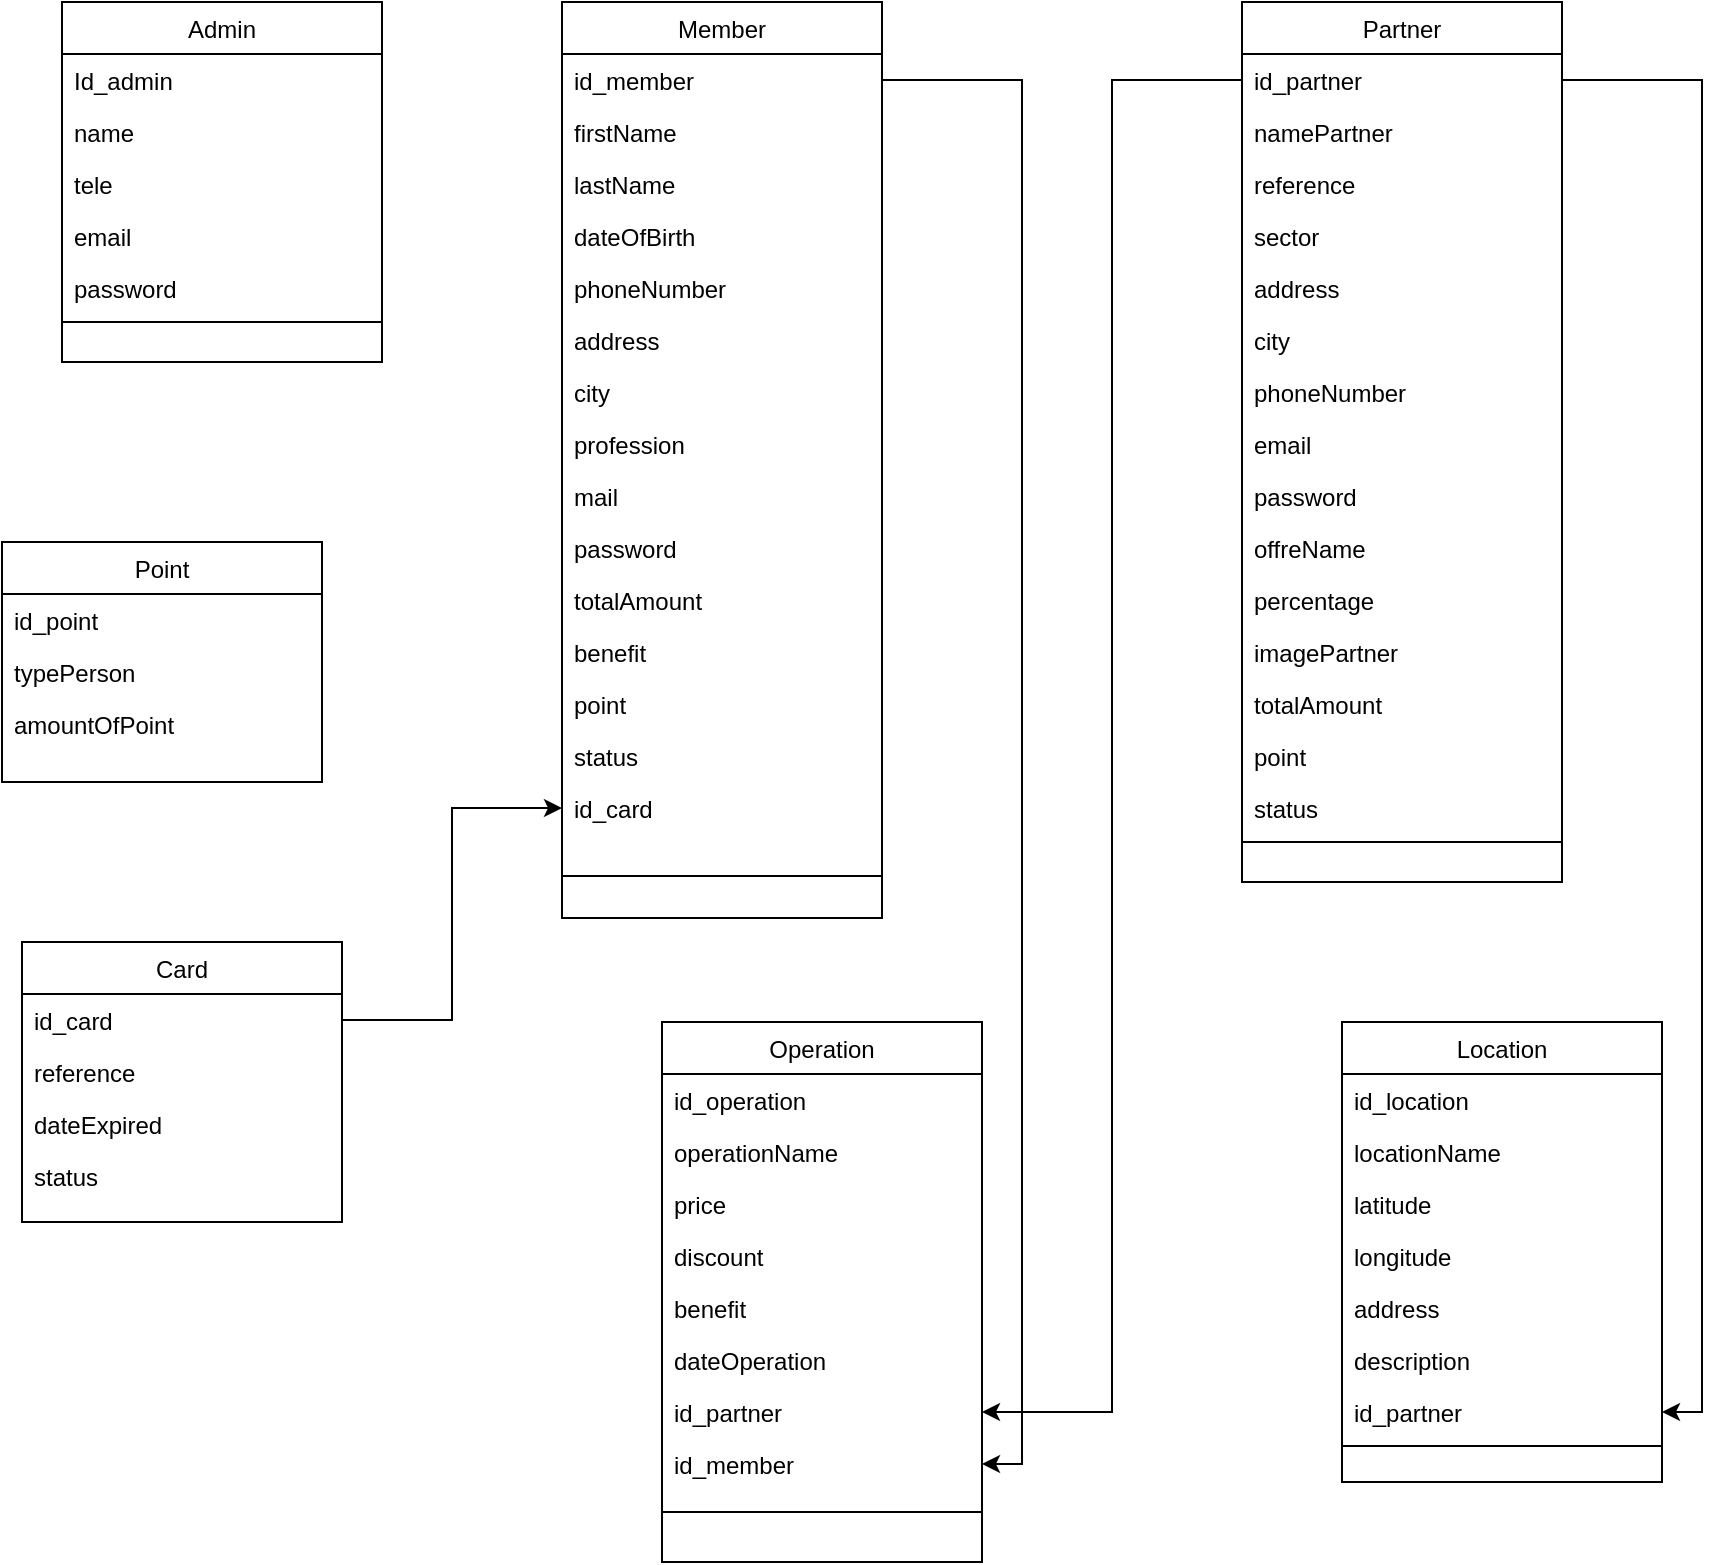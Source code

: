 <mxfile version="15.8.2" type="github">
  <diagram id="C5RBs43oDa-KdzZeNtuy" name="Page-1">
    <mxGraphModel dx="1421" dy="567" grid="1" gridSize="10" guides="1" tooltips="1" connect="1" arrows="1" fold="1" page="0" pageScale="1" pageWidth="827" pageHeight="1169" background="none" math="0" shadow="0">
      <root>
        <mxCell id="WIyWlLk6GJQsqaUBKTNV-0" />
        <mxCell id="WIyWlLk6GJQsqaUBKTNV-1" parent="WIyWlLk6GJQsqaUBKTNV-0" />
        <mxCell id="zkfFHV4jXpPFQw0GAbJ--17" value="Admin" style="swimlane;fontStyle=0;align=center;verticalAlign=top;childLayout=stackLayout;horizontal=1;startSize=26;horizontalStack=0;resizeParent=1;resizeLast=0;collapsible=1;marginBottom=0;rounded=0;shadow=0;strokeWidth=1;" parent="WIyWlLk6GJQsqaUBKTNV-1" vertex="1">
          <mxGeometry x="20" y="40" width="160" height="180" as="geometry">
            <mxRectangle x="550" y="140" width="160" height="26" as="alternateBounds" />
          </mxGeometry>
        </mxCell>
        <mxCell id="zkfFHV4jXpPFQw0GAbJ--18" value="Id_admin" style="text;align=left;verticalAlign=top;spacingLeft=4;spacingRight=4;overflow=hidden;rotatable=0;points=[[0,0.5],[1,0.5]];portConstraint=eastwest;" parent="zkfFHV4jXpPFQw0GAbJ--17" vertex="1">
          <mxGeometry y="26" width="160" height="26" as="geometry" />
        </mxCell>
        <mxCell id="zkfFHV4jXpPFQw0GAbJ--19" value="name" style="text;align=left;verticalAlign=top;spacingLeft=4;spacingRight=4;overflow=hidden;rotatable=0;points=[[0,0.5],[1,0.5]];portConstraint=eastwest;rounded=0;shadow=0;html=0;" parent="zkfFHV4jXpPFQw0GAbJ--17" vertex="1">
          <mxGeometry y="52" width="160" height="26" as="geometry" />
        </mxCell>
        <mxCell id="zkfFHV4jXpPFQw0GAbJ--21" value="tele" style="text;align=left;verticalAlign=top;spacingLeft=4;spacingRight=4;overflow=hidden;rotatable=0;points=[[0,0.5],[1,0.5]];portConstraint=eastwest;rounded=0;shadow=0;html=0;" parent="zkfFHV4jXpPFQw0GAbJ--17" vertex="1">
          <mxGeometry y="78" width="160" height="26" as="geometry" />
        </mxCell>
        <mxCell id="zkfFHV4jXpPFQw0GAbJ--20" value="email" style="text;align=left;verticalAlign=top;spacingLeft=4;spacingRight=4;overflow=hidden;rotatable=0;points=[[0,0.5],[1,0.5]];portConstraint=eastwest;rounded=0;shadow=0;html=0;" parent="zkfFHV4jXpPFQw0GAbJ--17" vertex="1">
          <mxGeometry y="104" width="160" height="26" as="geometry" />
        </mxCell>
        <mxCell id="zkfFHV4jXpPFQw0GAbJ--22" value="password" style="text;align=left;verticalAlign=top;spacingLeft=4;spacingRight=4;overflow=hidden;rotatable=0;points=[[0,0.5],[1,0.5]];portConstraint=eastwest;rounded=0;shadow=0;html=0;" parent="zkfFHV4jXpPFQw0GAbJ--17" vertex="1">
          <mxGeometry y="130" width="160" height="26" as="geometry" />
        </mxCell>
        <mxCell id="zkfFHV4jXpPFQw0GAbJ--23" value="" style="line;html=1;strokeWidth=1;align=left;verticalAlign=middle;spacingTop=-1;spacingLeft=3;spacingRight=3;rotatable=0;labelPosition=right;points=[];portConstraint=eastwest;" parent="zkfFHV4jXpPFQw0GAbJ--17" vertex="1">
          <mxGeometry y="156" width="160" height="8" as="geometry" />
        </mxCell>
        <mxCell id="i-y7c7da-EW6H__jYNz6-0" value="Member" style="swimlane;fontStyle=0;align=center;verticalAlign=top;childLayout=stackLayout;horizontal=1;startSize=26;horizontalStack=0;resizeParent=1;resizeLast=0;collapsible=1;marginBottom=0;rounded=0;shadow=0;strokeWidth=1;" vertex="1" parent="WIyWlLk6GJQsqaUBKTNV-1">
          <mxGeometry x="270" y="40" width="160" height="458" as="geometry">
            <mxRectangle x="550" y="140" width="160" height="26" as="alternateBounds" />
          </mxGeometry>
        </mxCell>
        <mxCell id="i-y7c7da-EW6H__jYNz6-1" value="id_member" style="text;align=left;verticalAlign=top;spacingLeft=4;spacingRight=4;overflow=hidden;rotatable=0;points=[[0,0.5],[1,0.5]];portConstraint=eastwest;" vertex="1" parent="i-y7c7da-EW6H__jYNz6-0">
          <mxGeometry y="26" width="160" height="26" as="geometry" />
        </mxCell>
        <mxCell id="i-y7c7da-EW6H__jYNz6-2" value="firstName" style="text;align=left;verticalAlign=top;spacingLeft=4;spacingRight=4;overflow=hidden;rotatable=0;points=[[0,0.5],[1,0.5]];portConstraint=eastwest;rounded=0;shadow=0;html=0;" vertex="1" parent="i-y7c7da-EW6H__jYNz6-0">
          <mxGeometry y="52" width="160" height="26" as="geometry" />
        </mxCell>
        <mxCell id="i-y7c7da-EW6H__jYNz6-3" value="lastName" style="text;align=left;verticalAlign=top;spacingLeft=4;spacingRight=4;overflow=hidden;rotatable=0;points=[[0,0.5],[1,0.5]];portConstraint=eastwest;rounded=0;shadow=0;html=0;" vertex="1" parent="i-y7c7da-EW6H__jYNz6-0">
          <mxGeometry y="78" width="160" height="26" as="geometry" />
        </mxCell>
        <mxCell id="i-y7c7da-EW6H__jYNz6-4" value="dateOfBirth" style="text;align=left;verticalAlign=top;spacingLeft=4;spacingRight=4;overflow=hidden;rotatable=0;points=[[0,0.5],[1,0.5]];portConstraint=eastwest;rounded=0;shadow=0;html=0;" vertex="1" parent="i-y7c7da-EW6H__jYNz6-0">
          <mxGeometry y="104" width="160" height="26" as="geometry" />
        </mxCell>
        <mxCell id="i-y7c7da-EW6H__jYNz6-5" value="phoneNumber" style="text;align=left;verticalAlign=top;spacingLeft=4;spacingRight=4;overflow=hidden;rotatable=0;points=[[0,0.5],[1,0.5]];portConstraint=eastwest;rounded=0;shadow=0;html=0;" vertex="1" parent="i-y7c7da-EW6H__jYNz6-0">
          <mxGeometry y="130" width="160" height="26" as="geometry" />
        </mxCell>
        <mxCell id="i-y7c7da-EW6H__jYNz6-45" value="address" style="text;align=left;verticalAlign=top;spacingLeft=4;spacingRight=4;overflow=hidden;rotatable=0;points=[[0,0.5],[1,0.5]];portConstraint=eastwest;rounded=0;shadow=0;html=0;" vertex="1" parent="i-y7c7da-EW6H__jYNz6-0">
          <mxGeometry y="156" width="160" height="26" as="geometry" />
        </mxCell>
        <mxCell id="i-y7c7da-EW6H__jYNz6-46" value="city" style="text;align=left;verticalAlign=top;spacingLeft=4;spacingRight=4;overflow=hidden;rotatable=0;points=[[0,0.5],[1,0.5]];portConstraint=eastwest;rounded=0;shadow=0;html=0;" vertex="1" parent="i-y7c7da-EW6H__jYNz6-0">
          <mxGeometry y="182" width="160" height="26" as="geometry" />
        </mxCell>
        <mxCell id="i-y7c7da-EW6H__jYNz6-47" value="profession" style="text;align=left;verticalAlign=top;spacingLeft=4;spacingRight=4;overflow=hidden;rotatable=0;points=[[0,0.5],[1,0.5]];portConstraint=eastwest;rounded=0;shadow=0;html=0;" vertex="1" parent="i-y7c7da-EW6H__jYNz6-0">
          <mxGeometry y="208" width="160" height="26" as="geometry" />
        </mxCell>
        <mxCell id="i-y7c7da-EW6H__jYNz6-48" value="mail" style="text;align=left;verticalAlign=top;spacingLeft=4;spacingRight=4;overflow=hidden;rotatable=0;points=[[0,0.5],[1,0.5]];portConstraint=eastwest;rounded=0;shadow=0;html=0;" vertex="1" parent="i-y7c7da-EW6H__jYNz6-0">
          <mxGeometry y="234" width="160" height="26" as="geometry" />
        </mxCell>
        <mxCell id="i-y7c7da-EW6H__jYNz6-50" value="password" style="text;align=left;verticalAlign=top;spacingLeft=4;spacingRight=4;overflow=hidden;rotatable=0;points=[[0,0.5],[1,0.5]];portConstraint=eastwest;rounded=0;shadow=0;html=0;" vertex="1" parent="i-y7c7da-EW6H__jYNz6-0">
          <mxGeometry y="260" width="160" height="26" as="geometry" />
        </mxCell>
        <mxCell id="i-y7c7da-EW6H__jYNz6-84" value="totalAmount" style="text;align=left;verticalAlign=top;spacingLeft=4;spacingRight=4;overflow=hidden;rotatable=0;points=[[0,0.5],[1,0.5]];portConstraint=eastwest;rounded=0;shadow=0;html=0;" vertex="1" parent="i-y7c7da-EW6H__jYNz6-0">
          <mxGeometry y="286" width="160" height="26" as="geometry" />
        </mxCell>
        <mxCell id="i-y7c7da-EW6H__jYNz6-51" value="benefit" style="text;align=left;verticalAlign=top;spacingLeft=4;spacingRight=4;overflow=hidden;rotatable=0;points=[[0,0.5],[1,0.5]];portConstraint=eastwest;rounded=0;shadow=0;html=0;" vertex="1" parent="i-y7c7da-EW6H__jYNz6-0">
          <mxGeometry y="312" width="160" height="26" as="geometry" />
        </mxCell>
        <mxCell id="i-y7c7da-EW6H__jYNz6-52" value="point" style="text;align=left;verticalAlign=top;spacingLeft=4;spacingRight=4;overflow=hidden;rotatable=0;points=[[0,0.5],[1,0.5]];portConstraint=eastwest;rounded=0;shadow=0;html=0;" vertex="1" parent="i-y7c7da-EW6H__jYNz6-0">
          <mxGeometry y="338" width="160" height="26" as="geometry" />
        </mxCell>
        <mxCell id="i-y7c7da-EW6H__jYNz6-53" value="status" style="text;align=left;verticalAlign=top;spacingLeft=4;spacingRight=4;overflow=hidden;rotatable=0;points=[[0,0.5],[1,0.5]];portConstraint=eastwest;rounded=0;shadow=0;html=0;" vertex="1" parent="i-y7c7da-EW6H__jYNz6-0">
          <mxGeometry y="364" width="160" height="26" as="geometry" />
        </mxCell>
        <mxCell id="i-y7c7da-EW6H__jYNz6-54" value="id_card" style="text;align=left;verticalAlign=top;spacingLeft=4;spacingRight=4;overflow=hidden;rotatable=0;points=[[0,0.5],[1,0.5]];portConstraint=eastwest;rounded=0;shadow=0;html=0;" vertex="1" parent="i-y7c7da-EW6H__jYNz6-0">
          <mxGeometry y="390" width="160" height="26" as="geometry" />
        </mxCell>
        <mxCell id="i-y7c7da-EW6H__jYNz6-6" value="" style="line;html=1;strokeWidth=1;align=left;verticalAlign=middle;spacingTop=-1;spacingLeft=3;spacingRight=3;rotatable=0;labelPosition=right;points=[];portConstraint=eastwest;" vertex="1" parent="i-y7c7da-EW6H__jYNz6-0">
          <mxGeometry y="416" width="160" height="42" as="geometry" />
        </mxCell>
        <mxCell id="i-y7c7da-EW6H__jYNz6-9" value="Card" style="swimlane;fontStyle=0;align=center;verticalAlign=top;childLayout=stackLayout;horizontal=1;startSize=26;horizontalStack=0;resizeParent=1;resizeLast=0;collapsible=1;marginBottom=0;rounded=0;shadow=0;strokeWidth=1;" vertex="1" parent="WIyWlLk6GJQsqaUBKTNV-1">
          <mxGeometry y="510" width="160" height="140" as="geometry">
            <mxRectangle x="550" y="140" width="160" height="26" as="alternateBounds" />
          </mxGeometry>
        </mxCell>
        <mxCell id="i-y7c7da-EW6H__jYNz6-10" value="id_card" style="text;align=left;verticalAlign=top;spacingLeft=4;spacingRight=4;overflow=hidden;rotatable=0;points=[[0,0.5],[1,0.5]];portConstraint=eastwest;" vertex="1" parent="i-y7c7da-EW6H__jYNz6-9">
          <mxGeometry y="26" width="160" height="26" as="geometry" />
        </mxCell>
        <mxCell id="i-y7c7da-EW6H__jYNz6-11" value="reference" style="text;align=left;verticalAlign=top;spacingLeft=4;spacingRight=4;overflow=hidden;rotatable=0;points=[[0,0.5],[1,0.5]];portConstraint=eastwest;rounded=0;shadow=0;html=0;" vertex="1" parent="i-y7c7da-EW6H__jYNz6-9">
          <mxGeometry y="52" width="160" height="26" as="geometry" />
        </mxCell>
        <mxCell id="i-y7c7da-EW6H__jYNz6-12" value="dateExpired" style="text;align=left;verticalAlign=top;spacingLeft=4;spacingRight=4;overflow=hidden;rotatable=0;points=[[0,0.5],[1,0.5]];portConstraint=eastwest;rounded=0;shadow=0;html=0;" vertex="1" parent="i-y7c7da-EW6H__jYNz6-9">
          <mxGeometry y="78" width="160" height="26" as="geometry" />
        </mxCell>
        <mxCell id="i-y7c7da-EW6H__jYNz6-13" value="status" style="text;align=left;verticalAlign=top;spacingLeft=4;spacingRight=4;overflow=hidden;rotatable=0;points=[[0,0.5],[1,0.5]];portConstraint=eastwest;rounded=0;shadow=0;html=0;" vertex="1" parent="i-y7c7da-EW6H__jYNz6-9">
          <mxGeometry y="104" width="160" height="26" as="geometry" />
        </mxCell>
        <mxCell id="i-y7c7da-EW6H__jYNz6-18" value="Partner" style="swimlane;fontStyle=0;align=center;verticalAlign=top;childLayout=stackLayout;horizontal=1;startSize=26;horizontalStack=0;resizeParent=1;resizeLast=0;collapsible=1;marginBottom=0;rounded=0;shadow=0;strokeWidth=1;" vertex="1" parent="WIyWlLk6GJQsqaUBKTNV-1">
          <mxGeometry x="610" y="40" width="160" height="440" as="geometry">
            <mxRectangle x="550" y="140" width="160" height="26" as="alternateBounds" />
          </mxGeometry>
        </mxCell>
        <mxCell id="i-y7c7da-EW6H__jYNz6-19" value="id_partner" style="text;align=left;verticalAlign=top;spacingLeft=4;spacingRight=4;overflow=hidden;rotatable=0;points=[[0,0.5],[1,0.5]];portConstraint=eastwest;" vertex="1" parent="i-y7c7da-EW6H__jYNz6-18">
          <mxGeometry y="26" width="160" height="26" as="geometry" />
        </mxCell>
        <mxCell id="i-y7c7da-EW6H__jYNz6-20" value="namePartner" style="text;align=left;verticalAlign=top;spacingLeft=4;spacingRight=4;overflow=hidden;rotatable=0;points=[[0,0.5],[1,0.5]];portConstraint=eastwest;rounded=0;shadow=0;html=0;" vertex="1" parent="i-y7c7da-EW6H__jYNz6-18">
          <mxGeometry y="52" width="160" height="26" as="geometry" />
        </mxCell>
        <mxCell id="i-y7c7da-EW6H__jYNz6-21" value="reference" style="text;align=left;verticalAlign=top;spacingLeft=4;spacingRight=4;overflow=hidden;rotatable=0;points=[[0,0.5],[1,0.5]];portConstraint=eastwest;rounded=0;shadow=0;html=0;" vertex="1" parent="i-y7c7da-EW6H__jYNz6-18">
          <mxGeometry y="78" width="160" height="26" as="geometry" />
        </mxCell>
        <mxCell id="i-y7c7da-EW6H__jYNz6-22" value="sector" style="text;align=left;verticalAlign=top;spacingLeft=4;spacingRight=4;overflow=hidden;rotatable=0;points=[[0,0.5],[1,0.5]];portConstraint=eastwest;rounded=0;shadow=0;html=0;" vertex="1" parent="i-y7c7da-EW6H__jYNz6-18">
          <mxGeometry y="104" width="160" height="26" as="geometry" />
        </mxCell>
        <mxCell id="i-y7c7da-EW6H__jYNz6-23" value="address" style="text;align=left;verticalAlign=top;spacingLeft=4;spacingRight=4;overflow=hidden;rotatable=0;points=[[0,0.5],[1,0.5]];portConstraint=eastwest;rounded=0;shadow=0;html=0;" vertex="1" parent="i-y7c7da-EW6H__jYNz6-18">
          <mxGeometry y="130" width="160" height="26" as="geometry" />
        </mxCell>
        <mxCell id="i-y7c7da-EW6H__jYNz6-59" value="city" style="text;align=left;verticalAlign=top;spacingLeft=4;spacingRight=4;overflow=hidden;rotatable=0;points=[[0,0.5],[1,0.5]];portConstraint=eastwest;rounded=0;shadow=0;html=0;" vertex="1" parent="i-y7c7da-EW6H__jYNz6-18">
          <mxGeometry y="156" width="160" height="26" as="geometry" />
        </mxCell>
        <mxCell id="i-y7c7da-EW6H__jYNz6-60" value="phoneNumber" style="text;align=left;verticalAlign=top;spacingLeft=4;spacingRight=4;overflow=hidden;rotatable=0;points=[[0,0.5],[1,0.5]];portConstraint=eastwest;rounded=0;shadow=0;html=0;" vertex="1" parent="i-y7c7da-EW6H__jYNz6-18">
          <mxGeometry y="182" width="160" height="26" as="geometry" />
        </mxCell>
        <mxCell id="i-y7c7da-EW6H__jYNz6-61" value="email" style="text;align=left;verticalAlign=top;spacingLeft=4;spacingRight=4;overflow=hidden;rotatable=0;points=[[0,0.5],[1,0.5]];portConstraint=eastwest;rounded=0;shadow=0;html=0;" vertex="1" parent="i-y7c7da-EW6H__jYNz6-18">
          <mxGeometry y="208" width="160" height="26" as="geometry" />
        </mxCell>
        <mxCell id="i-y7c7da-EW6H__jYNz6-62" value="password" style="text;align=left;verticalAlign=top;spacingLeft=4;spacingRight=4;overflow=hidden;rotatable=0;points=[[0,0.5],[1,0.5]];portConstraint=eastwest;rounded=0;shadow=0;html=0;" vertex="1" parent="i-y7c7da-EW6H__jYNz6-18">
          <mxGeometry y="234" width="160" height="26" as="geometry" />
        </mxCell>
        <mxCell id="i-y7c7da-EW6H__jYNz6-63" value="offreName" style="text;align=left;verticalAlign=top;spacingLeft=4;spacingRight=4;overflow=hidden;rotatable=0;points=[[0,0.5],[1,0.5]];portConstraint=eastwest;rounded=0;shadow=0;html=0;" vertex="1" parent="i-y7c7da-EW6H__jYNz6-18">
          <mxGeometry y="260" width="160" height="26" as="geometry" />
        </mxCell>
        <mxCell id="i-y7c7da-EW6H__jYNz6-65" value="percentage" style="text;align=left;verticalAlign=top;spacingLeft=4;spacingRight=4;overflow=hidden;rotatable=0;points=[[0,0.5],[1,0.5]];portConstraint=eastwest;rounded=0;shadow=0;html=0;" vertex="1" parent="i-y7c7da-EW6H__jYNz6-18">
          <mxGeometry y="286" width="160" height="26" as="geometry" />
        </mxCell>
        <mxCell id="i-y7c7da-EW6H__jYNz6-66" value="imagePartner" style="text;align=left;verticalAlign=top;spacingLeft=4;spacingRight=4;overflow=hidden;rotatable=0;points=[[0,0.5],[1,0.5]];portConstraint=eastwest;rounded=0;shadow=0;html=0;" vertex="1" parent="i-y7c7da-EW6H__jYNz6-18">
          <mxGeometry y="312" width="160" height="26" as="geometry" />
        </mxCell>
        <mxCell id="i-y7c7da-EW6H__jYNz6-67" value="totalAmount" style="text;align=left;verticalAlign=top;spacingLeft=4;spacingRight=4;overflow=hidden;rotatable=0;points=[[0,0.5],[1,0.5]];portConstraint=eastwest;rounded=0;shadow=0;html=0;" vertex="1" parent="i-y7c7da-EW6H__jYNz6-18">
          <mxGeometry y="338" width="160" height="26" as="geometry" />
        </mxCell>
        <mxCell id="i-y7c7da-EW6H__jYNz6-68" value="point" style="text;align=left;verticalAlign=top;spacingLeft=4;spacingRight=4;overflow=hidden;rotatable=0;points=[[0,0.5],[1,0.5]];portConstraint=eastwest;rounded=0;shadow=0;html=0;" vertex="1" parent="i-y7c7da-EW6H__jYNz6-18">
          <mxGeometry y="364" width="160" height="26" as="geometry" />
        </mxCell>
        <mxCell id="i-y7c7da-EW6H__jYNz6-64" value="status" style="text;align=left;verticalAlign=top;spacingLeft=4;spacingRight=4;overflow=hidden;rotatable=0;points=[[0,0.5],[1,0.5]];portConstraint=eastwest;rounded=0;shadow=0;html=0;" vertex="1" parent="i-y7c7da-EW6H__jYNz6-18">
          <mxGeometry y="390" width="160" height="26" as="geometry" />
        </mxCell>
        <mxCell id="i-y7c7da-EW6H__jYNz6-24" value="" style="line;html=1;strokeWidth=1;align=left;verticalAlign=middle;spacingTop=-1;spacingLeft=3;spacingRight=3;rotatable=0;labelPosition=right;points=[];portConstraint=eastwest;" vertex="1" parent="i-y7c7da-EW6H__jYNz6-18">
          <mxGeometry y="416" width="160" height="8" as="geometry" />
        </mxCell>
        <mxCell id="i-y7c7da-EW6H__jYNz6-27" value="Operation" style="swimlane;fontStyle=0;align=center;verticalAlign=top;childLayout=stackLayout;horizontal=1;startSize=26;horizontalStack=0;resizeParent=1;resizeLast=0;collapsible=1;marginBottom=0;rounded=0;shadow=0;strokeWidth=1;" vertex="1" parent="WIyWlLk6GJQsqaUBKTNV-1">
          <mxGeometry x="320" y="550" width="160" height="270" as="geometry">
            <mxRectangle x="550" y="140" width="160" height="26" as="alternateBounds" />
          </mxGeometry>
        </mxCell>
        <mxCell id="i-y7c7da-EW6H__jYNz6-28" value="id_operation" style="text;align=left;verticalAlign=top;spacingLeft=4;spacingRight=4;overflow=hidden;rotatable=0;points=[[0,0.5],[1,0.5]];portConstraint=eastwest;" vertex="1" parent="i-y7c7da-EW6H__jYNz6-27">
          <mxGeometry y="26" width="160" height="26" as="geometry" />
        </mxCell>
        <mxCell id="i-y7c7da-EW6H__jYNz6-29" value="operationName" style="text;align=left;verticalAlign=top;spacingLeft=4;spacingRight=4;overflow=hidden;rotatable=0;points=[[0,0.5],[1,0.5]];portConstraint=eastwest;rounded=0;shadow=0;html=0;" vertex="1" parent="i-y7c7da-EW6H__jYNz6-27">
          <mxGeometry y="52" width="160" height="26" as="geometry" />
        </mxCell>
        <mxCell id="i-y7c7da-EW6H__jYNz6-30" value="price" style="text;align=left;verticalAlign=top;spacingLeft=4;spacingRight=4;overflow=hidden;rotatable=0;points=[[0,0.5],[1,0.5]];portConstraint=eastwest;rounded=0;shadow=0;html=0;" vertex="1" parent="i-y7c7da-EW6H__jYNz6-27">
          <mxGeometry y="78" width="160" height="26" as="geometry" />
        </mxCell>
        <mxCell id="i-y7c7da-EW6H__jYNz6-31" value="discount" style="text;align=left;verticalAlign=top;spacingLeft=4;spacingRight=4;overflow=hidden;rotatable=0;points=[[0,0.5],[1,0.5]];portConstraint=eastwest;rounded=0;shadow=0;html=0;" vertex="1" parent="i-y7c7da-EW6H__jYNz6-27">
          <mxGeometry y="104" width="160" height="26" as="geometry" />
        </mxCell>
        <mxCell id="i-y7c7da-EW6H__jYNz6-32" value="benefit" style="text;align=left;verticalAlign=top;spacingLeft=4;spacingRight=4;overflow=hidden;rotatable=0;points=[[0,0.5],[1,0.5]];portConstraint=eastwest;rounded=0;shadow=0;html=0;" vertex="1" parent="i-y7c7da-EW6H__jYNz6-27">
          <mxGeometry y="130" width="160" height="26" as="geometry" />
        </mxCell>
        <mxCell id="i-y7c7da-EW6H__jYNz6-85" value="dateOperation" style="text;align=left;verticalAlign=top;spacingLeft=4;spacingRight=4;overflow=hidden;rotatable=0;points=[[0,0.5],[1,0.5]];portConstraint=eastwest;rounded=0;shadow=0;html=0;" vertex="1" parent="i-y7c7da-EW6H__jYNz6-27">
          <mxGeometry y="156" width="160" height="26" as="geometry" />
        </mxCell>
        <mxCell id="i-y7c7da-EW6H__jYNz6-71" value="id_partner" style="text;align=left;verticalAlign=top;spacingLeft=4;spacingRight=4;overflow=hidden;rotatable=0;points=[[0,0.5],[1,0.5]];portConstraint=eastwest;rounded=0;shadow=0;html=0;" vertex="1" parent="i-y7c7da-EW6H__jYNz6-27">
          <mxGeometry y="182" width="160" height="26" as="geometry" />
        </mxCell>
        <mxCell id="i-y7c7da-EW6H__jYNz6-72" value="id_member" style="text;align=left;verticalAlign=top;spacingLeft=4;spacingRight=4;overflow=hidden;rotatable=0;points=[[0,0.5],[1,0.5]];portConstraint=eastwest;rounded=0;shadow=0;html=0;" vertex="1" parent="i-y7c7da-EW6H__jYNz6-27">
          <mxGeometry y="208" width="160" height="26" as="geometry" />
        </mxCell>
        <mxCell id="i-y7c7da-EW6H__jYNz6-33" value="" style="line;html=1;strokeWidth=1;align=left;verticalAlign=middle;spacingTop=-1;spacingLeft=3;spacingRight=3;rotatable=0;labelPosition=right;points=[];portConstraint=eastwest;" vertex="1" parent="i-y7c7da-EW6H__jYNz6-27">
          <mxGeometry y="234" width="160" height="22" as="geometry" />
        </mxCell>
        <mxCell id="i-y7c7da-EW6H__jYNz6-36" value="Location" style="swimlane;fontStyle=0;align=center;verticalAlign=top;childLayout=stackLayout;horizontal=1;startSize=26;horizontalStack=0;resizeParent=1;resizeLast=0;collapsible=1;marginBottom=0;rounded=0;shadow=0;strokeWidth=1;" vertex="1" parent="WIyWlLk6GJQsqaUBKTNV-1">
          <mxGeometry x="660" y="550" width="160" height="230" as="geometry">
            <mxRectangle x="550" y="140" width="160" height="26" as="alternateBounds" />
          </mxGeometry>
        </mxCell>
        <mxCell id="i-y7c7da-EW6H__jYNz6-37" value="id_location" style="text;align=left;verticalAlign=top;spacingLeft=4;spacingRight=4;overflow=hidden;rotatable=0;points=[[0,0.5],[1,0.5]];portConstraint=eastwest;" vertex="1" parent="i-y7c7da-EW6H__jYNz6-36">
          <mxGeometry y="26" width="160" height="26" as="geometry" />
        </mxCell>
        <mxCell id="i-y7c7da-EW6H__jYNz6-38" value="locationName" style="text;align=left;verticalAlign=top;spacingLeft=4;spacingRight=4;overflow=hidden;rotatable=0;points=[[0,0.5],[1,0.5]];portConstraint=eastwest;rounded=0;shadow=0;html=0;" vertex="1" parent="i-y7c7da-EW6H__jYNz6-36">
          <mxGeometry y="52" width="160" height="26" as="geometry" />
        </mxCell>
        <mxCell id="i-y7c7da-EW6H__jYNz6-39" value="latitude" style="text;align=left;verticalAlign=top;spacingLeft=4;spacingRight=4;overflow=hidden;rotatable=0;points=[[0,0.5],[1,0.5]];portConstraint=eastwest;rounded=0;shadow=0;html=0;" vertex="1" parent="i-y7c7da-EW6H__jYNz6-36">
          <mxGeometry y="78" width="160" height="26" as="geometry" />
        </mxCell>
        <mxCell id="i-y7c7da-EW6H__jYNz6-40" value="longitude" style="text;align=left;verticalAlign=top;spacingLeft=4;spacingRight=4;overflow=hidden;rotatable=0;points=[[0,0.5],[1,0.5]];portConstraint=eastwest;rounded=0;shadow=0;html=0;" vertex="1" parent="i-y7c7da-EW6H__jYNz6-36">
          <mxGeometry y="104" width="160" height="26" as="geometry" />
        </mxCell>
        <mxCell id="i-y7c7da-EW6H__jYNz6-41" value="address" style="text;align=left;verticalAlign=top;spacingLeft=4;spacingRight=4;overflow=hidden;rotatable=0;points=[[0,0.5],[1,0.5]];portConstraint=eastwest;rounded=0;shadow=0;html=0;" vertex="1" parent="i-y7c7da-EW6H__jYNz6-36">
          <mxGeometry y="130" width="160" height="26" as="geometry" />
        </mxCell>
        <mxCell id="i-y7c7da-EW6H__jYNz6-86" value="description" style="text;align=left;verticalAlign=top;spacingLeft=4;spacingRight=4;overflow=hidden;rotatable=0;points=[[0,0.5],[1,0.5]];portConstraint=eastwest;rounded=0;shadow=0;html=0;" vertex="1" parent="i-y7c7da-EW6H__jYNz6-36">
          <mxGeometry y="156" width="160" height="26" as="geometry" />
        </mxCell>
        <mxCell id="i-y7c7da-EW6H__jYNz6-74" value="id_partner" style="text;align=left;verticalAlign=top;spacingLeft=4;spacingRight=4;overflow=hidden;rotatable=0;points=[[0,0.5],[1,0.5]];portConstraint=eastwest;rounded=0;shadow=0;html=0;" vertex="1" parent="i-y7c7da-EW6H__jYNz6-36">
          <mxGeometry y="182" width="160" height="26" as="geometry" />
        </mxCell>
        <mxCell id="i-y7c7da-EW6H__jYNz6-42" value="" style="line;html=1;strokeWidth=1;align=left;verticalAlign=middle;spacingTop=-1;spacingLeft=3;spacingRight=3;rotatable=0;labelPosition=right;points=[];portConstraint=eastwest;" vertex="1" parent="i-y7c7da-EW6H__jYNz6-36">
          <mxGeometry y="208" width="160" height="8" as="geometry" />
        </mxCell>
        <mxCell id="i-y7c7da-EW6H__jYNz6-75" style="edgeStyle=orthogonalEdgeStyle;rounded=0;orthogonalLoop=1;jettySize=auto;html=1;entryX=1;entryY=0.5;entryDx=0;entryDy=0;" edge="1" parent="WIyWlLk6GJQsqaUBKTNV-1" source="i-y7c7da-EW6H__jYNz6-19" target="i-y7c7da-EW6H__jYNz6-74">
          <mxGeometry relative="1" as="geometry" />
        </mxCell>
        <mxCell id="i-y7c7da-EW6H__jYNz6-76" style="edgeStyle=orthogonalEdgeStyle;rounded=0;orthogonalLoop=1;jettySize=auto;html=1;" edge="1" parent="WIyWlLk6GJQsqaUBKTNV-1" source="i-y7c7da-EW6H__jYNz6-10" target="i-y7c7da-EW6H__jYNz6-54">
          <mxGeometry relative="1" as="geometry" />
        </mxCell>
        <mxCell id="i-y7c7da-EW6H__jYNz6-77" style="edgeStyle=orthogonalEdgeStyle;rounded=0;orthogonalLoop=1;jettySize=auto;html=1;" edge="1" parent="WIyWlLk6GJQsqaUBKTNV-1" source="i-y7c7da-EW6H__jYNz6-19" target="i-y7c7da-EW6H__jYNz6-71">
          <mxGeometry relative="1" as="geometry" />
        </mxCell>
        <mxCell id="i-y7c7da-EW6H__jYNz6-78" style="edgeStyle=orthogonalEdgeStyle;rounded=0;orthogonalLoop=1;jettySize=auto;html=1;entryX=1;entryY=0.5;entryDx=0;entryDy=0;" edge="1" parent="WIyWlLk6GJQsqaUBKTNV-1" source="i-y7c7da-EW6H__jYNz6-1" target="i-y7c7da-EW6H__jYNz6-72">
          <mxGeometry relative="1" as="geometry" />
        </mxCell>
        <mxCell id="i-y7c7da-EW6H__jYNz6-79" value="Point" style="swimlane;fontStyle=0;align=center;verticalAlign=top;childLayout=stackLayout;horizontal=1;startSize=26;horizontalStack=0;resizeParent=1;resizeLast=0;collapsible=1;marginBottom=0;rounded=0;shadow=0;strokeWidth=1;" vertex="1" parent="WIyWlLk6GJQsqaUBKTNV-1">
          <mxGeometry x="-10" y="310" width="160" height="120" as="geometry">
            <mxRectangle x="550" y="140" width="160" height="26" as="alternateBounds" />
          </mxGeometry>
        </mxCell>
        <mxCell id="i-y7c7da-EW6H__jYNz6-80" value="id_point" style="text;align=left;verticalAlign=top;spacingLeft=4;spacingRight=4;overflow=hidden;rotatable=0;points=[[0,0.5],[1,0.5]];portConstraint=eastwest;" vertex="1" parent="i-y7c7da-EW6H__jYNz6-79">
          <mxGeometry y="26" width="160" height="26" as="geometry" />
        </mxCell>
        <mxCell id="i-y7c7da-EW6H__jYNz6-81" value="typePerson" style="text;align=left;verticalAlign=top;spacingLeft=4;spacingRight=4;overflow=hidden;rotatable=0;points=[[0,0.5],[1,0.5]];portConstraint=eastwest;rounded=0;shadow=0;html=0;" vertex="1" parent="i-y7c7da-EW6H__jYNz6-79">
          <mxGeometry y="52" width="160" height="26" as="geometry" />
        </mxCell>
        <mxCell id="i-y7c7da-EW6H__jYNz6-82" value="amountOfPoint" style="text;align=left;verticalAlign=top;spacingLeft=4;spacingRight=4;overflow=hidden;rotatable=0;points=[[0,0.5],[1,0.5]];portConstraint=eastwest;rounded=0;shadow=0;html=0;" vertex="1" parent="i-y7c7da-EW6H__jYNz6-79">
          <mxGeometry y="78" width="160" height="26" as="geometry" />
        </mxCell>
      </root>
    </mxGraphModel>
  </diagram>
</mxfile>
